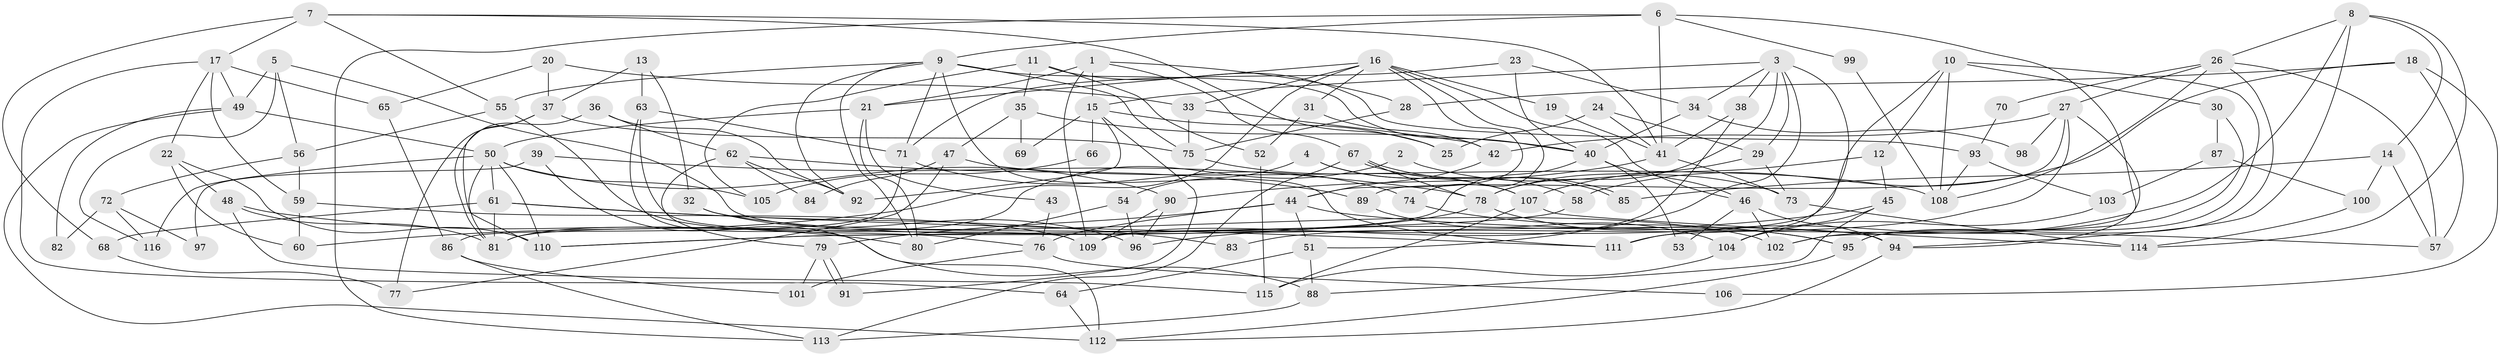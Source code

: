 // Generated by graph-tools (version 1.1) at 2025/36/03/09/25 02:36:00]
// undirected, 116 vertices, 232 edges
graph export_dot {
graph [start="1"]
  node [color=gray90,style=filled];
  1;
  2;
  3;
  4;
  5;
  6;
  7;
  8;
  9;
  10;
  11;
  12;
  13;
  14;
  15;
  16;
  17;
  18;
  19;
  20;
  21;
  22;
  23;
  24;
  25;
  26;
  27;
  28;
  29;
  30;
  31;
  32;
  33;
  34;
  35;
  36;
  37;
  38;
  39;
  40;
  41;
  42;
  43;
  44;
  45;
  46;
  47;
  48;
  49;
  50;
  51;
  52;
  53;
  54;
  55;
  56;
  57;
  58;
  59;
  60;
  61;
  62;
  63;
  64;
  65;
  66;
  67;
  68;
  69;
  70;
  71;
  72;
  73;
  74;
  75;
  76;
  77;
  78;
  79;
  80;
  81;
  82;
  83;
  84;
  85;
  86;
  87;
  88;
  89;
  90;
  91;
  92;
  93;
  94;
  95;
  96;
  97;
  98;
  99;
  100;
  101;
  102;
  103;
  104;
  105;
  106;
  107;
  108;
  109;
  110;
  111;
  112;
  113;
  114;
  115;
  116;
  1 -- 67;
  1 -- 15;
  1 -- 21;
  1 -- 28;
  1 -- 109;
  2 -- 73;
  2 -- 81;
  3 -- 111;
  3 -- 34;
  3 -- 15;
  3 -- 29;
  3 -- 38;
  3 -- 51;
  3 -- 78;
  4 -- 58;
  4 -- 107;
  4 -- 54;
  5 -- 94;
  5 -- 49;
  5 -- 56;
  5 -- 116;
  6 -- 102;
  6 -- 113;
  6 -- 9;
  6 -- 41;
  6 -- 99;
  7 -- 55;
  7 -- 41;
  7 -- 17;
  7 -- 25;
  7 -- 68;
  8 -- 111;
  8 -- 114;
  8 -- 14;
  8 -- 26;
  8 -- 94;
  9 -- 75;
  9 -- 40;
  9 -- 55;
  9 -- 71;
  9 -- 80;
  9 -- 92;
  9 -- 111;
  10 -- 95;
  10 -- 109;
  10 -- 12;
  10 -- 30;
  10 -- 108;
  11 -- 35;
  11 -- 93;
  11 -- 52;
  11 -- 105;
  12 -- 107;
  12 -- 45;
  13 -- 37;
  13 -- 63;
  13 -- 32;
  14 -- 57;
  14 -- 85;
  14 -- 100;
  15 -- 25;
  15 -- 66;
  15 -- 69;
  15 -- 91;
  15 -- 92;
  16 -- 46;
  16 -- 60;
  16 -- 19;
  16 -- 21;
  16 -- 31;
  16 -- 33;
  16 -- 44;
  16 -- 74;
  17 -- 49;
  17 -- 22;
  17 -- 59;
  17 -- 64;
  17 -- 65;
  18 -- 57;
  18 -- 28;
  18 -- 58;
  18 -- 106;
  19 -- 41;
  20 -- 65;
  20 -- 33;
  20 -- 37;
  21 -- 43;
  21 -- 50;
  21 -- 80;
  22 -- 110;
  22 -- 48;
  22 -- 60;
  23 -- 71;
  23 -- 40;
  23 -- 34;
  24 -- 29;
  24 -- 41;
  24 -- 25;
  26 -- 27;
  26 -- 57;
  26 -- 70;
  26 -- 95;
  26 -- 108;
  27 -- 94;
  27 -- 89;
  27 -- 42;
  27 -- 83;
  27 -- 98;
  28 -- 75;
  29 -- 78;
  29 -- 73;
  30 -- 102;
  30 -- 87;
  31 -- 42;
  31 -- 52;
  32 -- 96;
  32 -- 102;
  33 -- 42;
  33 -- 75;
  34 -- 40;
  34 -- 98;
  35 -- 47;
  35 -- 40;
  35 -- 69;
  36 -- 92;
  36 -- 62;
  36 -- 81;
  37 -- 110;
  37 -- 75;
  37 -- 77;
  38 -- 109;
  38 -- 41;
  39 -- 78;
  39 -- 88;
  39 -- 97;
  40 -- 81;
  40 -- 46;
  40 -- 53;
  41 -- 73;
  41 -- 90;
  42 -- 44;
  43 -- 76;
  44 -- 79;
  44 -- 51;
  44 -- 57;
  44 -- 76;
  45 -- 96;
  45 -- 88;
  45 -- 104;
  46 -- 94;
  46 -- 53;
  46 -- 102;
  47 -- 77;
  47 -- 108;
  47 -- 84;
  48 -- 80;
  48 -- 81;
  48 -- 115;
  49 -- 112;
  49 -- 50;
  49 -- 82;
  50 -- 81;
  50 -- 61;
  50 -- 90;
  50 -- 105;
  50 -- 110;
  50 -- 116;
  51 -- 64;
  51 -- 88;
  52 -- 115;
  54 -- 80;
  54 -- 96;
  55 -- 56;
  55 -- 76;
  56 -- 59;
  56 -- 72;
  58 -- 110;
  59 -- 109;
  59 -- 60;
  61 -- 81;
  61 -- 68;
  61 -- 83;
  61 -- 111;
  62 -- 79;
  62 -- 92;
  62 -- 84;
  62 -- 89;
  63 -- 112;
  63 -- 109;
  63 -- 71;
  64 -- 112;
  65 -- 86;
  66 -- 105;
  67 -- 85;
  67 -- 85;
  67 -- 78;
  67 -- 113;
  68 -- 77;
  70 -- 93;
  71 -- 74;
  71 -- 86;
  72 -- 116;
  72 -- 82;
  72 -- 97;
  73 -- 114;
  74 -- 95;
  75 -- 107;
  76 -- 101;
  76 -- 106;
  78 -- 95;
  78 -- 110;
  79 -- 91;
  79 -- 91;
  79 -- 101;
  86 -- 113;
  86 -- 101;
  87 -- 100;
  87 -- 103;
  88 -- 113;
  89 -- 104;
  90 -- 96;
  90 -- 109;
  93 -- 103;
  93 -- 108;
  94 -- 112;
  95 -- 112;
  99 -- 108;
  100 -- 114;
  103 -- 104;
  104 -- 115;
  107 -- 115;
  107 -- 114;
}
